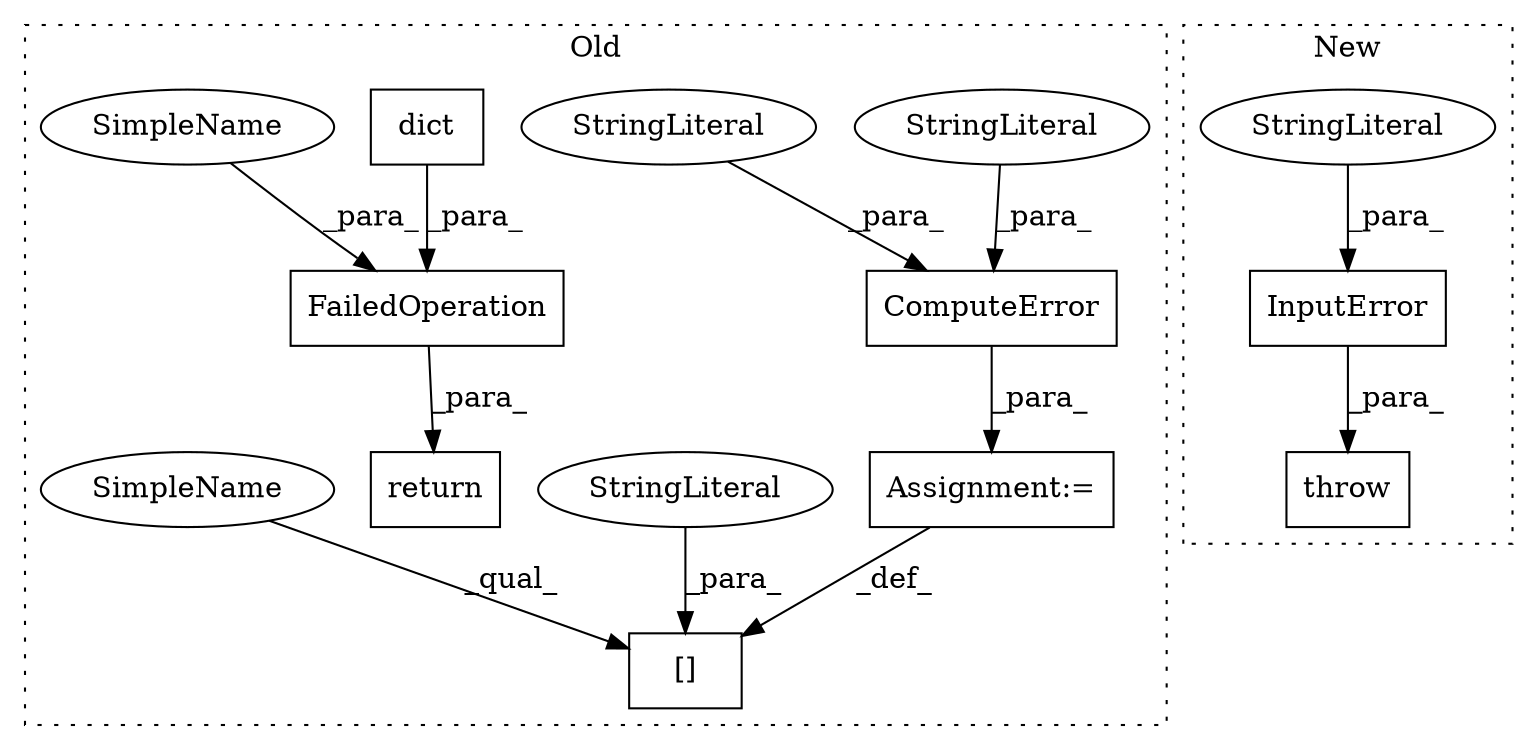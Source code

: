 digraph G {
subgraph cluster0 {
1 [label="dict" a="32" s="2950" l="6" shape="box"];
4 [label="FailedOperation" a="32" s="2923,2965" l="16,1" shape="box"];
5 [label="[]" a="2" s="1482,1498" l="9,1" shape="box"];
6 [label="ComputeError" a="32" s="1500,1578" l="13,1" shape="box"];
7 [label="StringLiteral" a="45" s="1513" l="13" shape="ellipse"];
8 [label="StringLiteral" a="45" s="1527" l="51" shape="ellipse"];
9 [label="StringLiteral" a="45" s="1491" l="7" shape="ellipse"];
10 [label="Assignment:=" a="7" s="1499" l="1" shape="box"];
12 [label="return" a="41" s="2916" l="7" shape="box"];
13 [label="SimpleName" a="42" s="2957" l="8" shape="ellipse"];
14 [label="SimpleName" a="42" s="1482" l="8" shape="ellipse"];
label = "Old";
style="dotted";
}
subgraph cluster1 {
2 [label="InputError" a="32" s="2775,2846" l="11,1" shape="box"];
3 [label="throw" a="53" s="2769" l="6" shape="box"];
11 [label="StringLiteral" a="45" s="2786" l="60" shape="ellipse"];
label = "New";
style="dotted";
}
1 -> 4 [label="_para_"];
2 -> 3 [label="_para_"];
4 -> 12 [label="_para_"];
6 -> 10 [label="_para_"];
7 -> 6 [label="_para_"];
8 -> 6 [label="_para_"];
9 -> 5 [label="_para_"];
10 -> 5 [label="_def_"];
11 -> 2 [label="_para_"];
13 -> 4 [label="_para_"];
14 -> 5 [label="_qual_"];
}